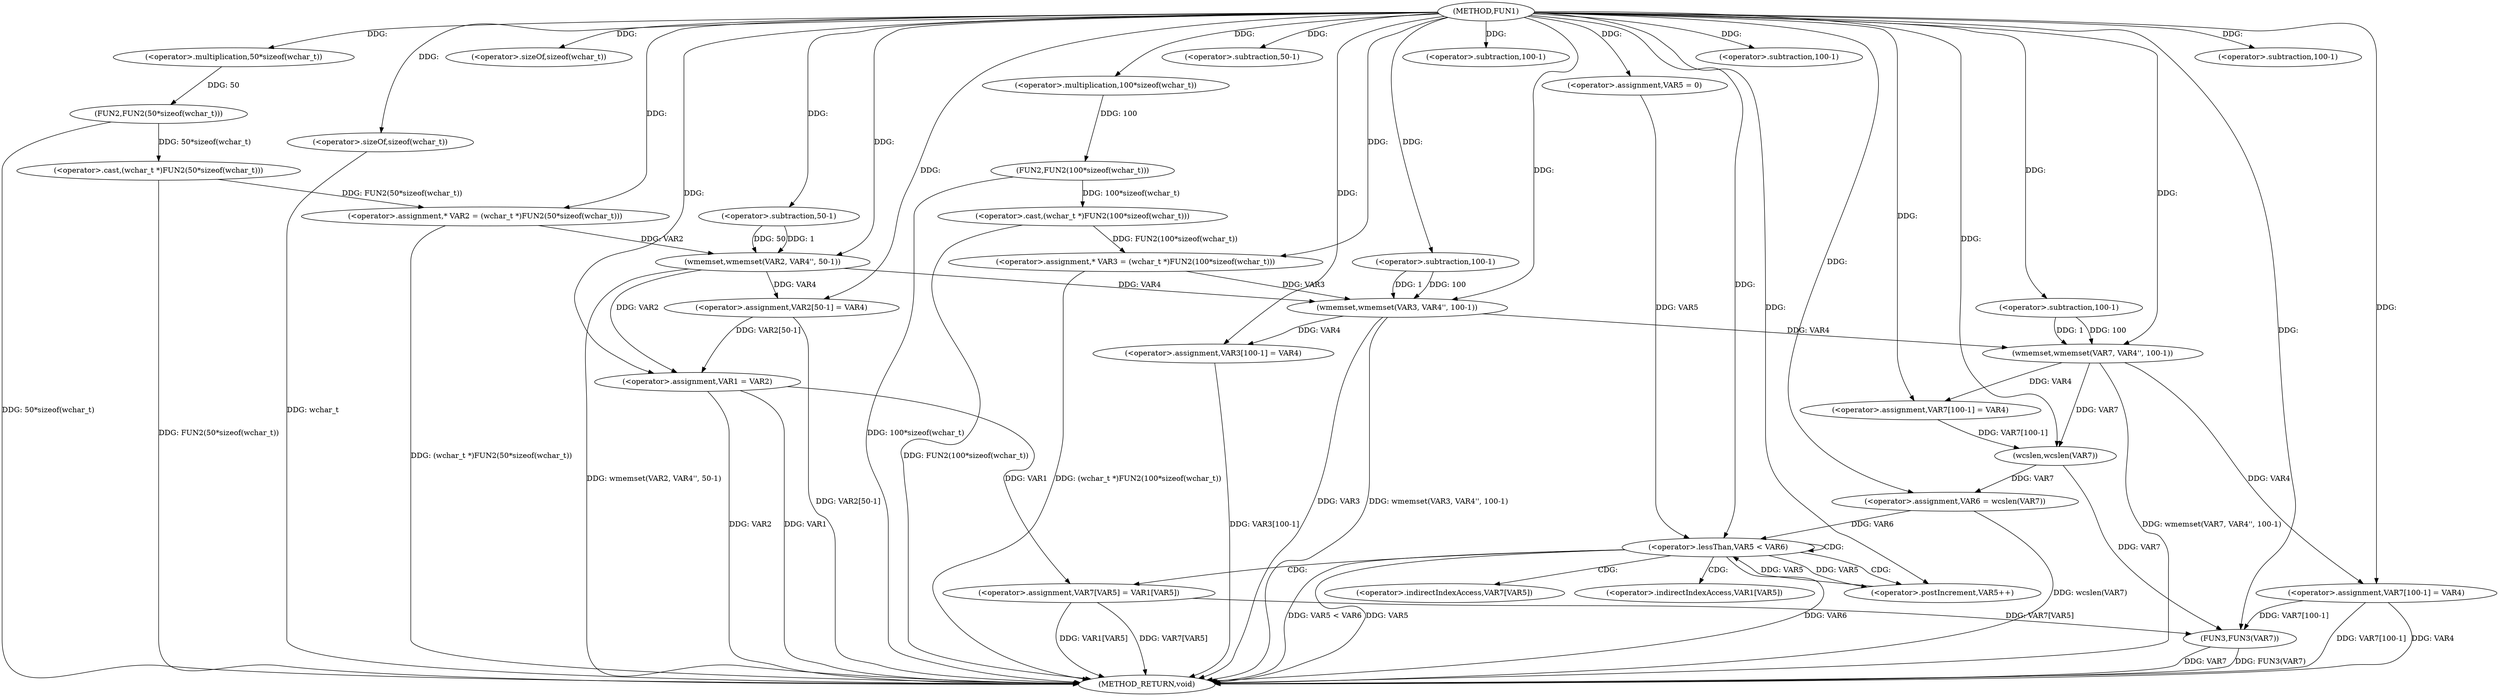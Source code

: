 digraph FUN1 {  
"1000100" [label = "(METHOD,FUN1)" ]
"1000199" [label = "(METHOD_RETURN,void)" ]
"1000104" [label = "(<operator>.assignment,* VAR2 = (wchar_t *)FUN2(50*sizeof(wchar_t)))" ]
"1000106" [label = "(<operator>.cast,(wchar_t *)FUN2(50*sizeof(wchar_t)))" ]
"1000108" [label = "(FUN2,FUN2(50*sizeof(wchar_t)))" ]
"1000109" [label = "(<operator>.multiplication,50*sizeof(wchar_t))" ]
"1000111" [label = "(<operator>.sizeOf,sizeof(wchar_t))" ]
"1000114" [label = "(<operator>.assignment,* VAR3 = (wchar_t *)FUN2(100*sizeof(wchar_t)))" ]
"1000116" [label = "(<operator>.cast,(wchar_t *)FUN2(100*sizeof(wchar_t)))" ]
"1000118" [label = "(FUN2,FUN2(100*sizeof(wchar_t)))" ]
"1000119" [label = "(<operator>.multiplication,100*sizeof(wchar_t))" ]
"1000121" [label = "(<operator>.sizeOf,sizeof(wchar_t))" ]
"1000123" [label = "(wmemset,wmemset(VAR2, VAR4'', 50-1))" ]
"1000126" [label = "(<operator>.subtraction,50-1)" ]
"1000129" [label = "(<operator>.assignment,VAR2[50-1] = VAR4)" ]
"1000132" [label = "(<operator>.subtraction,50-1)" ]
"1000136" [label = "(wmemset,wmemset(VAR3, VAR4'', 100-1))" ]
"1000139" [label = "(<operator>.subtraction,100-1)" ]
"1000142" [label = "(<operator>.assignment,VAR3[100-1] = VAR4)" ]
"1000145" [label = "(<operator>.subtraction,100-1)" ]
"1000149" [label = "(<operator>.assignment,VAR1 = VAR2)" ]
"1000156" [label = "(wmemset,wmemset(VAR7, VAR4'', 100-1))" ]
"1000159" [label = "(<operator>.subtraction,100-1)" ]
"1000162" [label = "(<operator>.assignment,VAR7[100-1] = VAR4)" ]
"1000165" [label = "(<operator>.subtraction,100-1)" ]
"1000169" [label = "(<operator>.assignment,VAR6 = wcslen(VAR7))" ]
"1000171" [label = "(wcslen,wcslen(VAR7))" ]
"1000174" [label = "(<operator>.assignment,VAR5 = 0)" ]
"1000177" [label = "(<operator>.lessThan,VAR5 < VAR6)" ]
"1000180" [label = "(<operator>.postIncrement,VAR5++)" ]
"1000183" [label = "(<operator>.assignment,VAR7[VAR5] = VAR1[VAR5])" ]
"1000190" [label = "(<operator>.assignment,VAR7[100-1] = VAR4)" ]
"1000193" [label = "(<operator>.subtraction,100-1)" ]
"1000197" [label = "(FUN3,FUN3(VAR7))" ]
"1000184" [label = "(<operator>.indirectIndexAccess,VAR7[VAR5])" ]
"1000187" [label = "(<operator>.indirectIndexAccess,VAR1[VAR5])" ]
  "1000177" -> "1000199"  [ label = "DDG: VAR5"] 
  "1000129" -> "1000199"  [ label = "DDG: VAR2[50-1]"] 
  "1000106" -> "1000199"  [ label = "DDG: FUN2(50*sizeof(wchar_t))"] 
  "1000149" -> "1000199"  [ label = "DDG: VAR2"] 
  "1000183" -> "1000199"  [ label = "DDG: VAR7[VAR5]"] 
  "1000116" -> "1000199"  [ label = "DDG: FUN2(100*sizeof(wchar_t))"] 
  "1000197" -> "1000199"  [ label = "DDG: FUN3(VAR7)"] 
  "1000156" -> "1000199"  [ label = "DDG: wmemset(VAR7, VAR4'', 100-1)"] 
  "1000118" -> "1000199"  [ label = "DDG: 100*sizeof(wchar_t)"] 
  "1000190" -> "1000199"  [ label = "DDG: VAR4"] 
  "1000197" -> "1000199"  [ label = "DDG: VAR7"] 
  "1000183" -> "1000199"  [ label = "DDG: VAR1[VAR5]"] 
  "1000177" -> "1000199"  [ label = "DDG: VAR6"] 
  "1000123" -> "1000199"  [ label = "DDG: wmemset(VAR2, VAR4'', 50-1)"] 
  "1000190" -> "1000199"  [ label = "DDG: VAR7[100-1]"] 
  "1000142" -> "1000199"  [ label = "DDG: VAR3[100-1]"] 
  "1000136" -> "1000199"  [ label = "DDG: wmemset(VAR3, VAR4'', 100-1)"] 
  "1000121" -> "1000199"  [ label = "DDG: wchar_t"] 
  "1000169" -> "1000199"  [ label = "DDG: wcslen(VAR7)"] 
  "1000177" -> "1000199"  [ label = "DDG: VAR5 < VAR6"] 
  "1000149" -> "1000199"  [ label = "DDG: VAR1"] 
  "1000114" -> "1000199"  [ label = "DDG: (wchar_t *)FUN2(100*sizeof(wchar_t))"] 
  "1000136" -> "1000199"  [ label = "DDG: VAR3"] 
  "1000104" -> "1000199"  [ label = "DDG: (wchar_t *)FUN2(50*sizeof(wchar_t))"] 
  "1000108" -> "1000199"  [ label = "DDG: 50*sizeof(wchar_t)"] 
  "1000106" -> "1000104"  [ label = "DDG: FUN2(50*sizeof(wchar_t))"] 
  "1000100" -> "1000104"  [ label = "DDG: "] 
  "1000108" -> "1000106"  [ label = "DDG: 50*sizeof(wchar_t)"] 
  "1000109" -> "1000108"  [ label = "DDG: 50"] 
  "1000100" -> "1000109"  [ label = "DDG: "] 
  "1000100" -> "1000111"  [ label = "DDG: "] 
  "1000116" -> "1000114"  [ label = "DDG: FUN2(100*sizeof(wchar_t))"] 
  "1000100" -> "1000114"  [ label = "DDG: "] 
  "1000118" -> "1000116"  [ label = "DDG: 100*sizeof(wchar_t)"] 
  "1000119" -> "1000118"  [ label = "DDG: 100"] 
  "1000100" -> "1000119"  [ label = "DDG: "] 
  "1000100" -> "1000121"  [ label = "DDG: "] 
  "1000104" -> "1000123"  [ label = "DDG: VAR2"] 
  "1000100" -> "1000123"  [ label = "DDG: "] 
  "1000126" -> "1000123"  [ label = "DDG: 50"] 
  "1000126" -> "1000123"  [ label = "DDG: 1"] 
  "1000100" -> "1000126"  [ label = "DDG: "] 
  "1000123" -> "1000129"  [ label = "DDG: VAR4"] 
  "1000100" -> "1000129"  [ label = "DDG: "] 
  "1000100" -> "1000132"  [ label = "DDG: "] 
  "1000114" -> "1000136"  [ label = "DDG: VAR3"] 
  "1000100" -> "1000136"  [ label = "DDG: "] 
  "1000123" -> "1000136"  [ label = "DDG: VAR4"] 
  "1000139" -> "1000136"  [ label = "DDG: 100"] 
  "1000139" -> "1000136"  [ label = "DDG: 1"] 
  "1000100" -> "1000139"  [ label = "DDG: "] 
  "1000136" -> "1000142"  [ label = "DDG: VAR4"] 
  "1000100" -> "1000142"  [ label = "DDG: "] 
  "1000100" -> "1000145"  [ label = "DDG: "] 
  "1000129" -> "1000149"  [ label = "DDG: VAR2[50-1]"] 
  "1000123" -> "1000149"  [ label = "DDG: VAR2"] 
  "1000100" -> "1000149"  [ label = "DDG: "] 
  "1000100" -> "1000156"  [ label = "DDG: "] 
  "1000136" -> "1000156"  [ label = "DDG: VAR4"] 
  "1000159" -> "1000156"  [ label = "DDG: 100"] 
  "1000159" -> "1000156"  [ label = "DDG: 1"] 
  "1000100" -> "1000159"  [ label = "DDG: "] 
  "1000156" -> "1000162"  [ label = "DDG: VAR4"] 
  "1000100" -> "1000162"  [ label = "DDG: "] 
  "1000100" -> "1000165"  [ label = "DDG: "] 
  "1000171" -> "1000169"  [ label = "DDG: VAR7"] 
  "1000100" -> "1000169"  [ label = "DDG: "] 
  "1000156" -> "1000171"  [ label = "DDG: VAR7"] 
  "1000162" -> "1000171"  [ label = "DDG: VAR7[100-1]"] 
  "1000100" -> "1000171"  [ label = "DDG: "] 
  "1000100" -> "1000174"  [ label = "DDG: "] 
  "1000180" -> "1000177"  [ label = "DDG: VAR5"] 
  "1000174" -> "1000177"  [ label = "DDG: VAR5"] 
  "1000100" -> "1000177"  [ label = "DDG: "] 
  "1000169" -> "1000177"  [ label = "DDG: VAR6"] 
  "1000177" -> "1000180"  [ label = "DDG: VAR5"] 
  "1000100" -> "1000180"  [ label = "DDG: "] 
  "1000149" -> "1000183"  [ label = "DDG: VAR1"] 
  "1000100" -> "1000190"  [ label = "DDG: "] 
  "1000156" -> "1000190"  [ label = "DDG: VAR4"] 
  "1000100" -> "1000193"  [ label = "DDG: "] 
  "1000171" -> "1000197"  [ label = "DDG: VAR7"] 
  "1000183" -> "1000197"  [ label = "DDG: VAR7[VAR5]"] 
  "1000190" -> "1000197"  [ label = "DDG: VAR7[100-1]"] 
  "1000100" -> "1000197"  [ label = "DDG: "] 
  "1000177" -> "1000184"  [ label = "CDG: "] 
  "1000177" -> "1000180"  [ label = "CDG: "] 
  "1000177" -> "1000177"  [ label = "CDG: "] 
  "1000177" -> "1000183"  [ label = "CDG: "] 
  "1000177" -> "1000187"  [ label = "CDG: "] 
}
